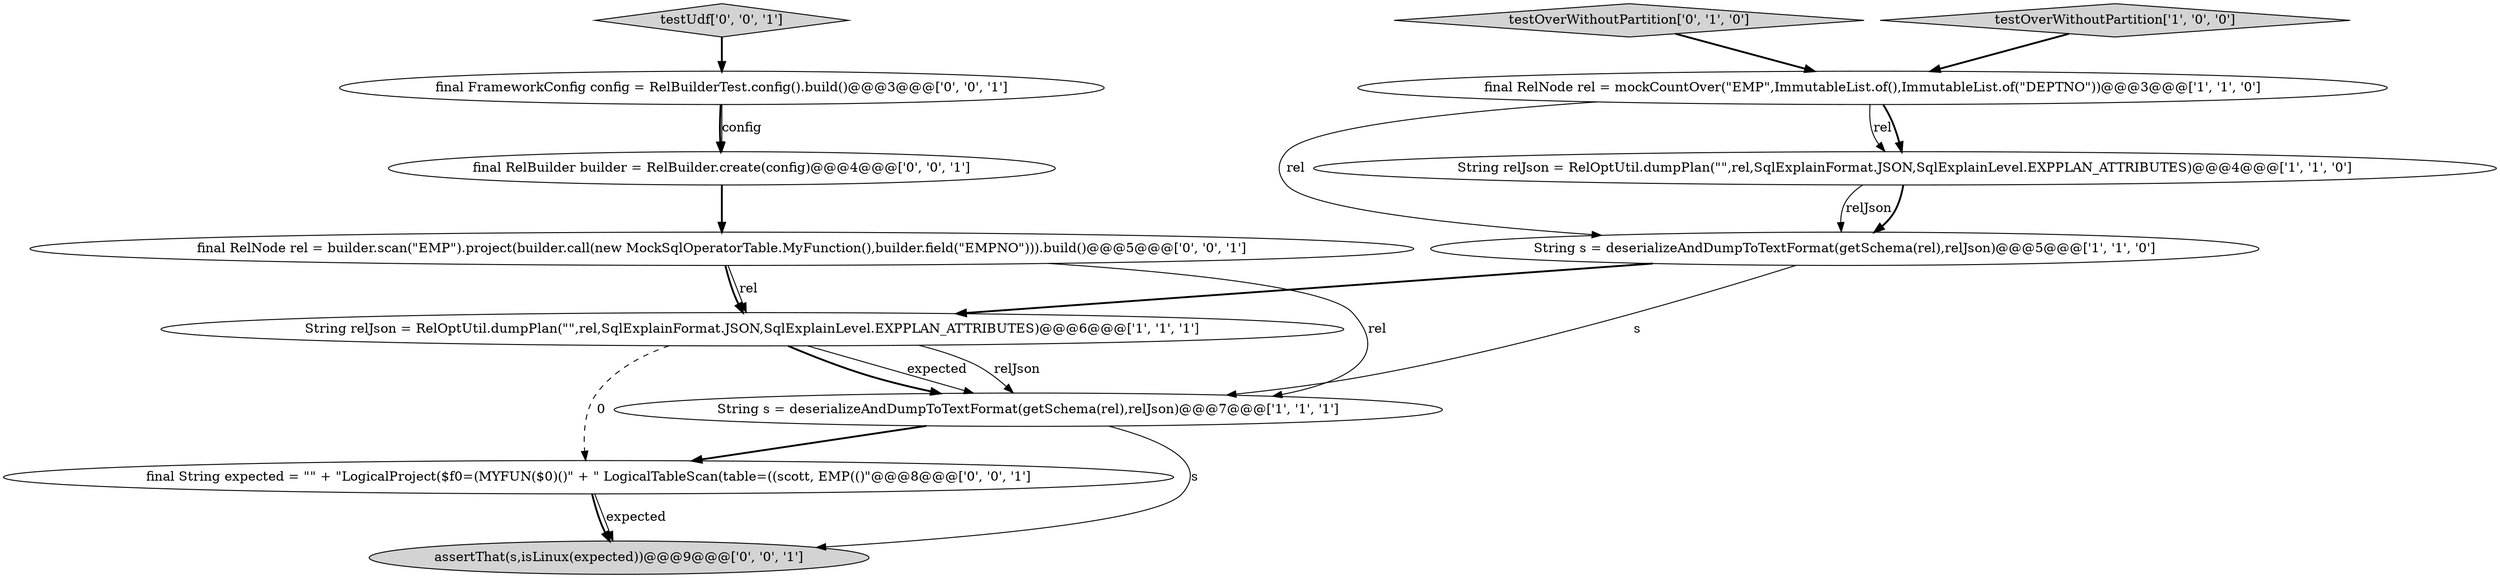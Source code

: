 digraph {
4 [style = filled, label = "String s = deserializeAndDumpToTextFormat(getSchema(rel),relJson)@@@7@@@['1', '1', '1']", fillcolor = white, shape = ellipse image = "AAA0AAABBB1BBB"];
7 [style = filled, label = "final String expected = \"\" + \"LogicalProject($f0=(MYFUN($0)()\" + \" LogicalTableScan(table=((scott, EMP(()\"@@@8@@@['0', '0', '1']", fillcolor = white, shape = ellipse image = "AAA0AAABBB3BBB"];
12 [style = filled, label = "final FrameworkConfig config = RelBuilderTest.config().build()@@@3@@@['0', '0', '1']", fillcolor = white, shape = ellipse image = "AAA0AAABBB3BBB"];
11 [style = filled, label = "final RelNode rel = builder.scan(\"EMP\").project(builder.call(new MockSqlOperatorTable.MyFunction(),builder.field(\"EMPNO\"))).build()@@@5@@@['0', '0', '1']", fillcolor = white, shape = ellipse image = "AAA0AAABBB3BBB"];
1 [style = filled, label = "testOverWithoutPartition['1', '0', '0']", fillcolor = lightgray, shape = diamond image = "AAA0AAABBB1BBB"];
8 [style = filled, label = "testUdf['0', '0', '1']", fillcolor = lightgray, shape = diamond image = "AAA0AAABBB3BBB"];
3 [style = filled, label = "final RelNode rel = mockCountOver(\"EMP\",ImmutableList.of(),ImmutableList.of(\"DEPTNO\"))@@@3@@@['1', '1', '0']", fillcolor = white, shape = ellipse image = "AAA0AAABBB1BBB"];
10 [style = filled, label = "final RelBuilder builder = RelBuilder.create(config)@@@4@@@['0', '0', '1']", fillcolor = white, shape = ellipse image = "AAA0AAABBB3BBB"];
6 [style = filled, label = "testOverWithoutPartition['0', '1', '0']", fillcolor = lightgray, shape = diamond image = "AAA0AAABBB2BBB"];
2 [style = filled, label = "String s = deserializeAndDumpToTextFormat(getSchema(rel),relJson)@@@5@@@['1', '1', '0']", fillcolor = white, shape = ellipse image = "AAA0AAABBB1BBB"];
9 [style = filled, label = "assertThat(s,isLinux(expected))@@@9@@@['0', '0', '1']", fillcolor = lightgray, shape = ellipse image = "AAA0AAABBB3BBB"];
0 [style = filled, label = "String relJson = RelOptUtil.dumpPlan(\"\",rel,SqlExplainFormat.JSON,SqlExplainLevel.EXPPLAN_ATTRIBUTES)@@@4@@@['1', '1', '0']", fillcolor = white, shape = ellipse image = "AAA0AAABBB1BBB"];
5 [style = filled, label = "String relJson = RelOptUtil.dumpPlan(\"\",rel,SqlExplainFormat.JSON,SqlExplainLevel.EXPPLAN_ATTRIBUTES)@@@6@@@['1', '1', '1']", fillcolor = white, shape = ellipse image = "AAA0AAABBB1BBB"];
6->3 [style = bold, label=""];
2->4 [style = solid, label="s"];
3->0 [style = solid, label="rel"];
5->4 [style = solid, label="expected"];
0->2 [style = solid, label="relJson"];
0->2 [style = bold, label=""];
1->3 [style = bold, label=""];
7->9 [style = solid, label="expected"];
4->9 [style = solid, label="s"];
5->4 [style = solid, label="relJson"];
4->7 [style = bold, label=""];
3->0 [style = bold, label=""];
7->9 [style = bold, label=""];
11->5 [style = bold, label=""];
12->10 [style = bold, label=""];
11->5 [style = solid, label="rel"];
5->4 [style = bold, label=""];
12->10 [style = solid, label="config"];
11->4 [style = solid, label="rel"];
5->7 [style = dashed, label="0"];
3->2 [style = solid, label="rel"];
8->12 [style = bold, label=""];
2->5 [style = bold, label=""];
10->11 [style = bold, label=""];
}
